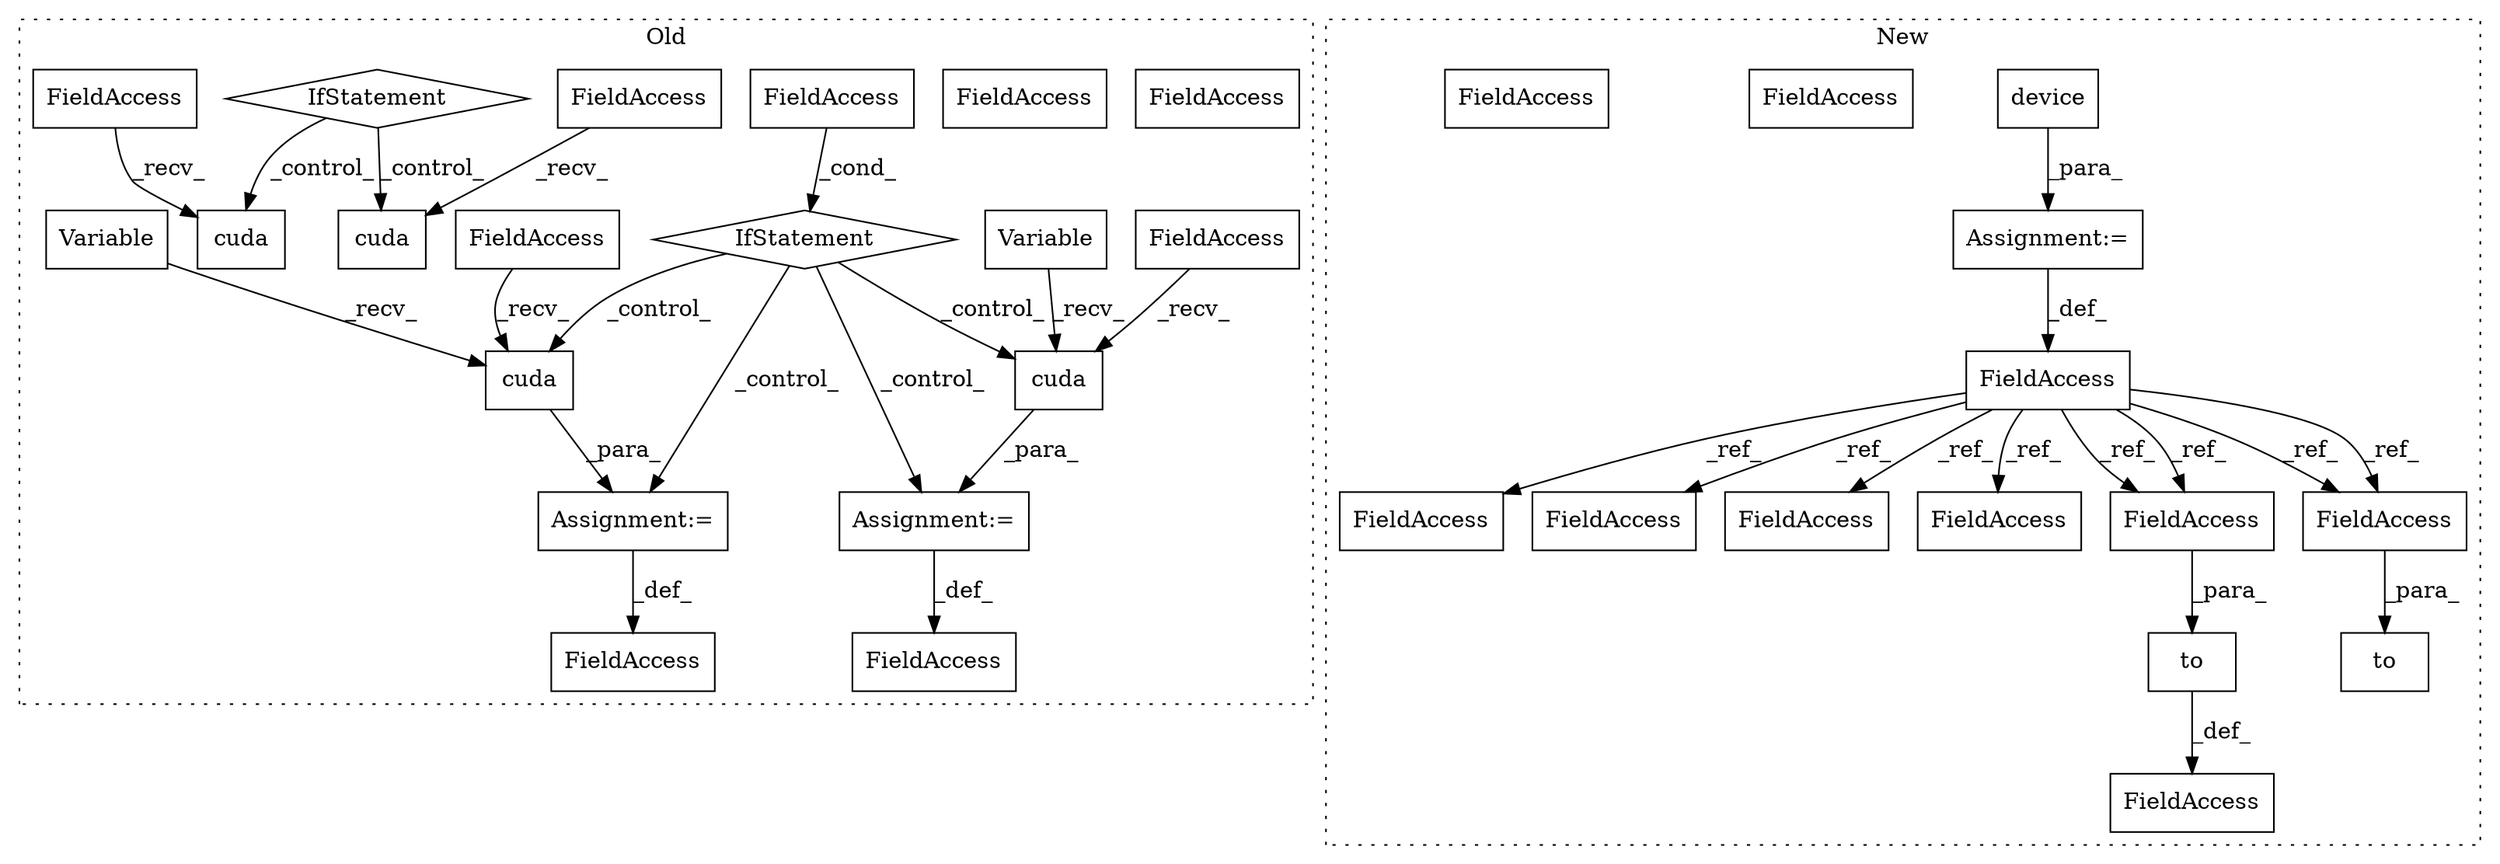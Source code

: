 digraph G {
subgraph cluster0 {
1 [label="Variable" a="32" s="5256,5293" l="9,1" shape="box"];
5 [label="Assignment:=" a="7" s="5458" l="1" shape="box"];
6 [label="cuda" a="32" s="5469" l="6" shape="box"];
7 [label="IfStatement" a="25" s="5306,5319" l="4,2" shape="diamond"];
8 [label="cuda" a="32" s="5429" l="6" shape="box"];
9 [label="Variable" a="32" s="5136,5174" l="9,1" shape="box"];
10 [label="FieldAccess" a="22" s="5459" l="9" shape="box"];
12 [label="FieldAccess" a="22" s="5418" l="10" shape="box"];
14 [label="cuda" a="32" s="4109" l="6" shape="box"];
15 [label="FieldAccess" a="22" s="5407" l="10" shape="box"];
16 [label="cuda" a="32" s="4132" l="6" shape="box"];
17 [label="FieldAccess" a="22" s="4125" l="6" shape="box"];
18 [label="FieldAccess" a="22" s="5310" l="4" shape="box"];
19 [label="FieldAccess" a="22" s="5449" l="9" shape="box"];
20 [label="FieldAccess" a="22" s="4105" l="3" shape="box"];
26 [label="IfStatement" a="25" s="4080,4093" l="4,2" shape="diamond"];
29 [label="Assignment:=" a="7" s="5417" l="1" shape="box"];
32 [label="FieldAccess" a="22" s="4125" l="6" shape="box"];
33 [label="FieldAccess" a="22" s="5310" l="4" shape="box"];
label = "Old";
style="dotted";
}
subgraph cluster1 {
2 [label="device" a="32" s="3521,3554" l="7,1" shape="box"];
3 [label="Assignment:=" a="7" s="3514" l="1" shape="box"];
4 [label="to" a="32" s="4122,4131" l="3,1" shape="box"];
11 [label="FieldAccess" a="22" s="4125" l="6" shape="box"];
13 [label="FieldAccess" a="22" s="3508" l="6" shape="box"];
21 [label="FieldAccess" a="22" s="4598" l="6" shape="box"];
22 [label="FieldAccess" a="22" s="5155" l="6" shape="box"];
23 [label="FieldAccess" a="22" s="5225" l="6" shape="box"];
24 [label="FieldAccess" a="22" s="5287" l="6" shape="box"];
25 [label="FieldAccess" a="22" s="4023" l="6" shape="box"];
27 [label="FieldAccess" a="22" s="3936" l="6" shape="box"];
28 [label="to" a="32" s="4020,4029" l="3,1" shape="box"];
30 [label="FieldAccess" a="22" s="4023" l="6" shape="box"];
31 [label="FieldAccess" a="22" s="4125" l="6" shape="box"];
label = "New";
style="dotted";
}
1 -> 6 [label="_recv_"];
2 -> 3 [label="_para_"];
3 -> 13 [label="_def_"];
5 -> 19 [label="_def_"];
6 -> 5 [label="_para_"];
7 -> 5 [label="_control_"];
7 -> 29 [label="_control_"];
7 -> 6 [label="_control_"];
7 -> 8 [label="_control_"];
8 -> 29 [label="_para_"];
9 -> 8 [label="_recv_"];
10 -> 6 [label="_recv_"];
12 -> 8 [label="_recv_"];
13 -> 31 [label="_ref_"];
13 -> 21 [label="_ref_"];
13 -> 30 [label="_ref_"];
13 -> 24 [label="_ref_"];
13 -> 30 [label="_ref_"];
13 -> 31 [label="_ref_"];
13 -> 22 [label="_ref_"];
13 -> 23 [label="_ref_"];
20 -> 14 [label="_recv_"];
26 -> 14 [label="_control_"];
26 -> 16 [label="_control_"];
28 -> 27 [label="_def_"];
29 -> 15 [label="_def_"];
30 -> 28 [label="_para_"];
31 -> 4 [label="_para_"];
32 -> 16 [label="_recv_"];
33 -> 7 [label="_cond_"];
}